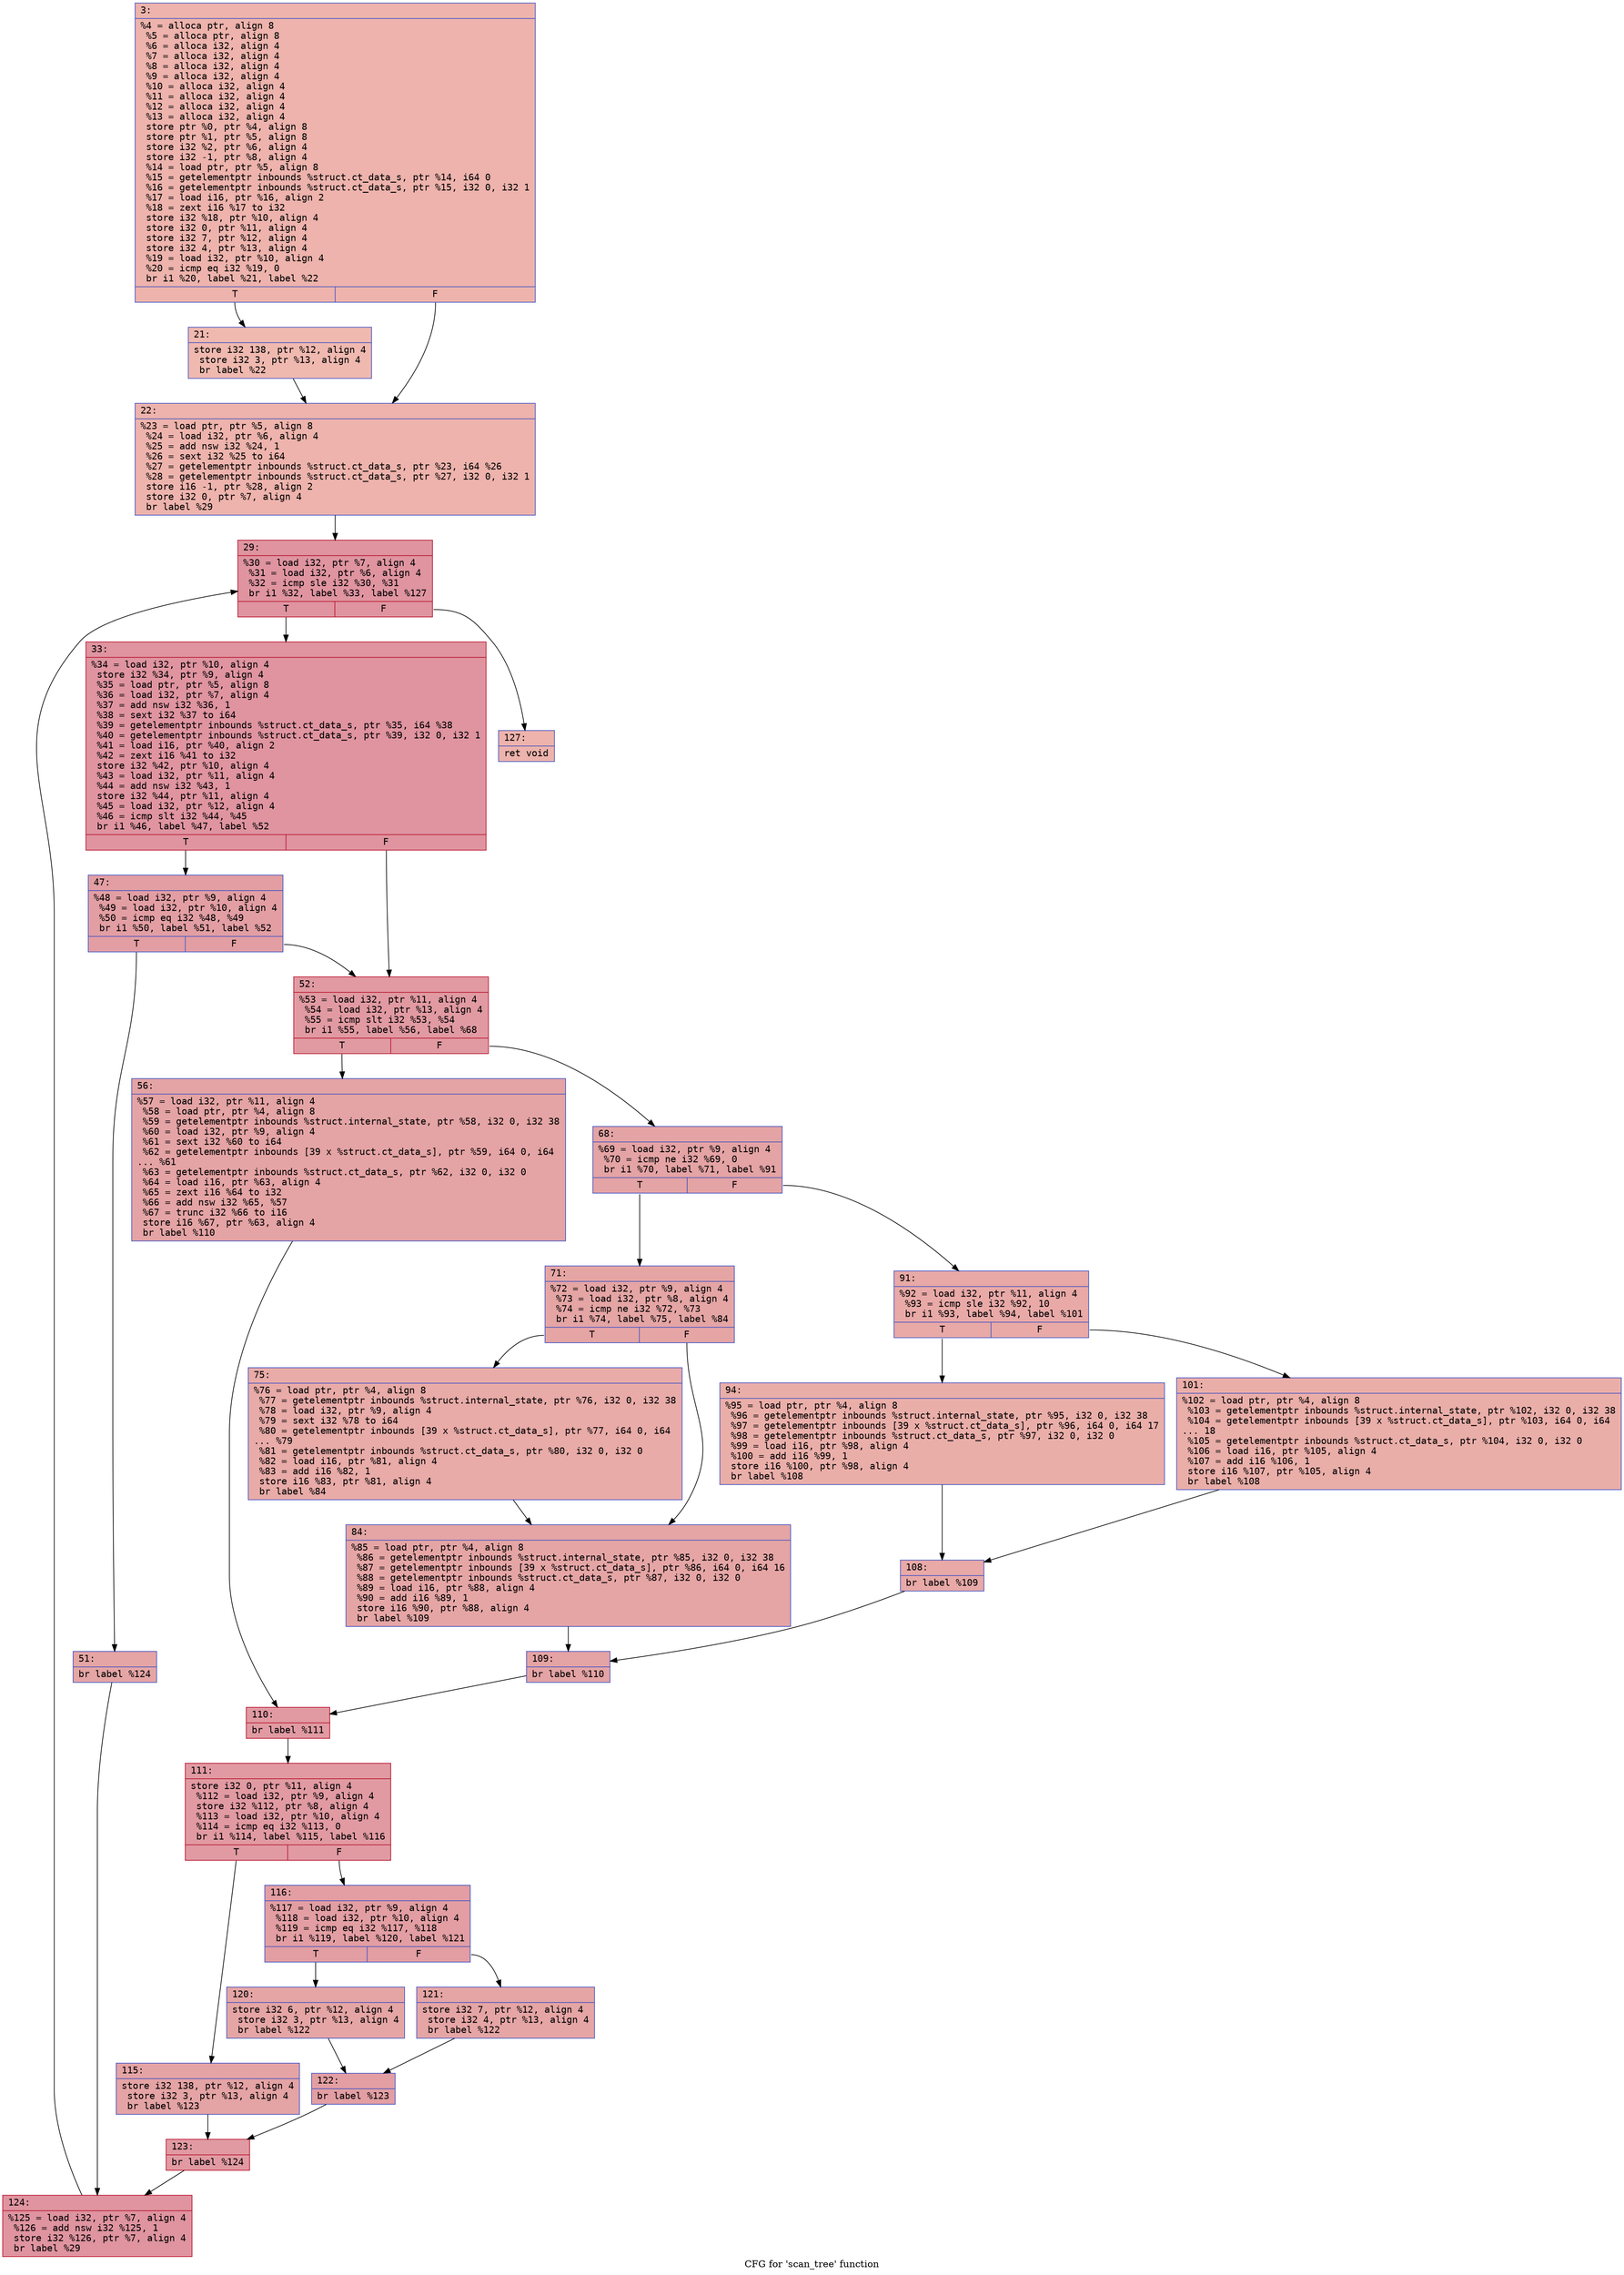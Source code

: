 digraph "CFG for 'scan_tree' function" {
	label="CFG for 'scan_tree' function";

	Node0x600002a47110 [shape=record,color="#3d50c3ff", style=filled, fillcolor="#d6524470" fontname="Courier",label="{3:\l|  %4 = alloca ptr, align 8\l  %5 = alloca ptr, align 8\l  %6 = alloca i32, align 4\l  %7 = alloca i32, align 4\l  %8 = alloca i32, align 4\l  %9 = alloca i32, align 4\l  %10 = alloca i32, align 4\l  %11 = alloca i32, align 4\l  %12 = alloca i32, align 4\l  %13 = alloca i32, align 4\l  store ptr %0, ptr %4, align 8\l  store ptr %1, ptr %5, align 8\l  store i32 %2, ptr %6, align 4\l  store i32 -1, ptr %8, align 4\l  %14 = load ptr, ptr %5, align 8\l  %15 = getelementptr inbounds %struct.ct_data_s, ptr %14, i64 0\l  %16 = getelementptr inbounds %struct.ct_data_s, ptr %15, i32 0, i32 1\l  %17 = load i16, ptr %16, align 2\l  %18 = zext i16 %17 to i32\l  store i32 %18, ptr %10, align 4\l  store i32 0, ptr %11, align 4\l  store i32 7, ptr %12, align 4\l  store i32 4, ptr %13, align 4\l  %19 = load i32, ptr %10, align 4\l  %20 = icmp eq i32 %19, 0\l  br i1 %20, label %21, label %22\l|{<s0>T|<s1>F}}"];
	Node0x600002a47110:s0 -> Node0x600002a47160[tooltip="3 -> 21\nProbability 37.50%" ];
	Node0x600002a47110:s1 -> Node0x600002a471b0[tooltip="3 -> 22\nProbability 62.50%" ];
	Node0x600002a47160 [shape=record,color="#3d50c3ff", style=filled, fillcolor="#de614d70" fontname="Courier",label="{21:\l|  store i32 138, ptr %12, align 4\l  store i32 3, ptr %13, align 4\l  br label %22\l}"];
	Node0x600002a47160 -> Node0x600002a471b0[tooltip="21 -> 22\nProbability 100.00%" ];
	Node0x600002a471b0 [shape=record,color="#3d50c3ff", style=filled, fillcolor="#d6524470" fontname="Courier",label="{22:\l|  %23 = load ptr, ptr %5, align 8\l  %24 = load i32, ptr %6, align 4\l  %25 = add nsw i32 %24, 1\l  %26 = sext i32 %25 to i64\l  %27 = getelementptr inbounds %struct.ct_data_s, ptr %23, i64 %26\l  %28 = getelementptr inbounds %struct.ct_data_s, ptr %27, i32 0, i32 1\l  store i16 -1, ptr %28, align 2\l  store i32 0, ptr %7, align 4\l  br label %29\l}"];
	Node0x600002a471b0 -> Node0x600002a47200[tooltip="22 -> 29\nProbability 100.00%" ];
	Node0x600002a47200 [shape=record,color="#b70d28ff", style=filled, fillcolor="#b70d2870" fontname="Courier",label="{29:\l|  %30 = load i32, ptr %7, align 4\l  %31 = load i32, ptr %6, align 4\l  %32 = icmp sle i32 %30, %31\l  br i1 %32, label %33, label %127\l|{<s0>T|<s1>F}}"];
	Node0x600002a47200:s0 -> Node0x600002a47250[tooltip="29 -> 33\nProbability 96.88%" ];
	Node0x600002a47200:s1 -> Node0x600002a47980[tooltip="29 -> 127\nProbability 3.12%" ];
	Node0x600002a47250 [shape=record,color="#b70d28ff", style=filled, fillcolor="#b70d2870" fontname="Courier",label="{33:\l|  %34 = load i32, ptr %10, align 4\l  store i32 %34, ptr %9, align 4\l  %35 = load ptr, ptr %5, align 8\l  %36 = load i32, ptr %7, align 4\l  %37 = add nsw i32 %36, 1\l  %38 = sext i32 %37 to i64\l  %39 = getelementptr inbounds %struct.ct_data_s, ptr %35, i64 %38\l  %40 = getelementptr inbounds %struct.ct_data_s, ptr %39, i32 0, i32 1\l  %41 = load i16, ptr %40, align 2\l  %42 = zext i16 %41 to i32\l  store i32 %42, ptr %10, align 4\l  %43 = load i32, ptr %11, align 4\l  %44 = add nsw i32 %43, 1\l  store i32 %44, ptr %11, align 4\l  %45 = load i32, ptr %12, align 4\l  %46 = icmp slt i32 %44, %45\l  br i1 %46, label %47, label %52\l|{<s0>T|<s1>F}}"];
	Node0x600002a47250:s0 -> Node0x600002a472a0[tooltip="33 -> 47\nProbability 50.00%" ];
	Node0x600002a47250:s1 -> Node0x600002a47340[tooltip="33 -> 52\nProbability 50.00%" ];
	Node0x600002a472a0 [shape=record,color="#3d50c3ff", style=filled, fillcolor="#be242e70" fontname="Courier",label="{47:\l|  %48 = load i32, ptr %9, align 4\l  %49 = load i32, ptr %10, align 4\l  %50 = icmp eq i32 %48, %49\l  br i1 %50, label %51, label %52\l|{<s0>T|<s1>F}}"];
	Node0x600002a472a0:s0 -> Node0x600002a472f0[tooltip="47 -> 51\nProbability 50.00%" ];
	Node0x600002a472a0:s1 -> Node0x600002a47340[tooltip="47 -> 52\nProbability 50.00%" ];
	Node0x600002a472f0 [shape=record,color="#3d50c3ff", style=filled, fillcolor="#c5333470" fontname="Courier",label="{51:\l|  br label %124\l}"];
	Node0x600002a472f0 -> Node0x600002a47930[tooltip="51 -> 124\nProbability 100.00%" ];
	Node0x600002a47340 [shape=record,color="#b70d28ff", style=filled, fillcolor="#bb1b2c70" fontname="Courier",label="{52:\l|  %53 = load i32, ptr %11, align 4\l  %54 = load i32, ptr %13, align 4\l  %55 = icmp slt i32 %53, %54\l  br i1 %55, label %56, label %68\l|{<s0>T|<s1>F}}"];
	Node0x600002a47340:s0 -> Node0x600002a47390[tooltip="52 -> 56\nProbability 50.00%" ];
	Node0x600002a47340:s1 -> Node0x600002a473e0[tooltip="52 -> 68\nProbability 50.00%" ];
	Node0x600002a47390 [shape=record,color="#3d50c3ff", style=filled, fillcolor="#c32e3170" fontname="Courier",label="{56:\l|  %57 = load i32, ptr %11, align 4\l  %58 = load ptr, ptr %4, align 8\l  %59 = getelementptr inbounds %struct.internal_state, ptr %58, i32 0, i32 38\l  %60 = load i32, ptr %9, align 4\l  %61 = sext i32 %60 to i64\l  %62 = getelementptr inbounds [39 x %struct.ct_data_s], ptr %59, i64 0, i64\l... %61\l  %63 = getelementptr inbounds %struct.ct_data_s, ptr %62, i32 0, i32 0\l  %64 = load i16, ptr %63, align 4\l  %65 = zext i16 %64 to i32\l  %66 = add nsw i32 %65, %57\l  %67 = trunc i32 %66 to i16\l  store i16 %67, ptr %63, align 4\l  br label %110\l}"];
	Node0x600002a47390 -> Node0x600002a476b0[tooltip="56 -> 110\nProbability 100.00%" ];
	Node0x600002a473e0 [shape=record,color="#3d50c3ff", style=filled, fillcolor="#c32e3170" fontname="Courier",label="{68:\l|  %69 = load i32, ptr %9, align 4\l  %70 = icmp ne i32 %69, 0\l  br i1 %70, label %71, label %91\l|{<s0>T|<s1>F}}"];
	Node0x600002a473e0:s0 -> Node0x600002a47430[tooltip="68 -> 71\nProbability 62.50%" ];
	Node0x600002a473e0:s1 -> Node0x600002a47520[tooltip="68 -> 91\nProbability 37.50%" ];
	Node0x600002a47430 [shape=record,color="#3d50c3ff", style=filled, fillcolor="#c5333470" fontname="Courier",label="{71:\l|  %72 = load i32, ptr %9, align 4\l  %73 = load i32, ptr %8, align 4\l  %74 = icmp ne i32 %72, %73\l  br i1 %74, label %75, label %84\l|{<s0>T|<s1>F}}"];
	Node0x600002a47430:s0 -> Node0x600002a47480[tooltip="71 -> 75\nProbability 50.00%" ];
	Node0x600002a47430:s1 -> Node0x600002a474d0[tooltip="71 -> 84\nProbability 50.00%" ];
	Node0x600002a47480 [shape=record,color="#3d50c3ff", style=filled, fillcolor="#cc403a70" fontname="Courier",label="{75:\l|  %76 = load ptr, ptr %4, align 8\l  %77 = getelementptr inbounds %struct.internal_state, ptr %76, i32 0, i32 38\l  %78 = load i32, ptr %9, align 4\l  %79 = sext i32 %78 to i64\l  %80 = getelementptr inbounds [39 x %struct.ct_data_s], ptr %77, i64 0, i64\l... %79\l  %81 = getelementptr inbounds %struct.ct_data_s, ptr %80, i32 0, i32 0\l  %82 = load i16, ptr %81, align 4\l  %83 = add i16 %82, 1\l  store i16 %83, ptr %81, align 4\l  br label %84\l}"];
	Node0x600002a47480 -> Node0x600002a474d0[tooltip="75 -> 84\nProbability 100.00%" ];
	Node0x600002a474d0 [shape=record,color="#3d50c3ff", style=filled, fillcolor="#c5333470" fontname="Courier",label="{84:\l|  %85 = load ptr, ptr %4, align 8\l  %86 = getelementptr inbounds %struct.internal_state, ptr %85, i32 0, i32 38\l  %87 = getelementptr inbounds [39 x %struct.ct_data_s], ptr %86, i64 0, i64 16\l  %88 = getelementptr inbounds %struct.ct_data_s, ptr %87, i32 0, i32 0\l  %89 = load i16, ptr %88, align 4\l  %90 = add i16 %89, 1\l  store i16 %90, ptr %88, align 4\l  br label %109\l}"];
	Node0x600002a474d0 -> Node0x600002a47660[tooltip="84 -> 109\nProbability 100.00%" ];
	Node0x600002a47520 [shape=record,color="#3d50c3ff", style=filled, fillcolor="#ca3b3770" fontname="Courier",label="{91:\l|  %92 = load i32, ptr %11, align 4\l  %93 = icmp sle i32 %92, 10\l  br i1 %93, label %94, label %101\l|{<s0>T|<s1>F}}"];
	Node0x600002a47520:s0 -> Node0x600002a47570[tooltip="91 -> 94\nProbability 50.00%" ];
	Node0x600002a47520:s1 -> Node0x600002a475c0[tooltip="91 -> 101\nProbability 50.00%" ];
	Node0x600002a47570 [shape=record,color="#3d50c3ff", style=filled, fillcolor="#d0473d70" fontname="Courier",label="{94:\l|  %95 = load ptr, ptr %4, align 8\l  %96 = getelementptr inbounds %struct.internal_state, ptr %95, i32 0, i32 38\l  %97 = getelementptr inbounds [39 x %struct.ct_data_s], ptr %96, i64 0, i64 17\l  %98 = getelementptr inbounds %struct.ct_data_s, ptr %97, i32 0, i32 0\l  %99 = load i16, ptr %98, align 4\l  %100 = add i16 %99, 1\l  store i16 %100, ptr %98, align 4\l  br label %108\l}"];
	Node0x600002a47570 -> Node0x600002a47610[tooltip="94 -> 108\nProbability 100.00%" ];
	Node0x600002a475c0 [shape=record,color="#3d50c3ff", style=filled, fillcolor="#d0473d70" fontname="Courier",label="{101:\l|  %102 = load ptr, ptr %4, align 8\l  %103 = getelementptr inbounds %struct.internal_state, ptr %102, i32 0, i32 38\l  %104 = getelementptr inbounds [39 x %struct.ct_data_s], ptr %103, i64 0, i64\l... 18\l  %105 = getelementptr inbounds %struct.ct_data_s, ptr %104, i32 0, i32 0\l  %106 = load i16, ptr %105, align 4\l  %107 = add i16 %106, 1\l  store i16 %107, ptr %105, align 4\l  br label %108\l}"];
	Node0x600002a475c0 -> Node0x600002a47610[tooltip="101 -> 108\nProbability 100.00%" ];
	Node0x600002a47610 [shape=record,color="#3d50c3ff", style=filled, fillcolor="#ca3b3770" fontname="Courier",label="{108:\l|  br label %109\l}"];
	Node0x600002a47610 -> Node0x600002a47660[tooltip="108 -> 109\nProbability 100.00%" ];
	Node0x600002a47660 [shape=record,color="#3d50c3ff", style=filled, fillcolor="#c32e3170" fontname="Courier",label="{109:\l|  br label %110\l}"];
	Node0x600002a47660 -> Node0x600002a476b0[tooltip="109 -> 110\nProbability 100.00%" ];
	Node0x600002a476b0 [shape=record,color="#b70d28ff", style=filled, fillcolor="#bb1b2c70" fontname="Courier",label="{110:\l|  br label %111\l}"];
	Node0x600002a476b0 -> Node0x600002a47700[tooltip="110 -> 111\nProbability 100.00%" ];
	Node0x600002a47700 [shape=record,color="#b70d28ff", style=filled, fillcolor="#bb1b2c70" fontname="Courier",label="{111:\l|  store i32 0, ptr %11, align 4\l  %112 = load i32, ptr %9, align 4\l  store i32 %112, ptr %8, align 4\l  %113 = load i32, ptr %10, align 4\l  %114 = icmp eq i32 %113, 0\l  br i1 %114, label %115, label %116\l|{<s0>T|<s1>F}}"];
	Node0x600002a47700:s0 -> Node0x600002a47750[tooltip="111 -> 115\nProbability 37.50%" ];
	Node0x600002a47700:s1 -> Node0x600002a477a0[tooltip="111 -> 116\nProbability 62.50%" ];
	Node0x600002a47750 [shape=record,color="#3d50c3ff", style=filled, fillcolor="#c32e3170" fontname="Courier",label="{115:\l|  store i32 138, ptr %12, align 4\l  store i32 3, ptr %13, align 4\l  br label %123\l}"];
	Node0x600002a47750 -> Node0x600002a478e0[tooltip="115 -> 123\nProbability 100.00%" ];
	Node0x600002a477a0 [shape=record,color="#3d50c3ff", style=filled, fillcolor="#be242e70" fontname="Courier",label="{116:\l|  %117 = load i32, ptr %9, align 4\l  %118 = load i32, ptr %10, align 4\l  %119 = icmp eq i32 %117, %118\l  br i1 %119, label %120, label %121\l|{<s0>T|<s1>F}}"];
	Node0x600002a477a0:s0 -> Node0x600002a477f0[tooltip="116 -> 120\nProbability 50.00%" ];
	Node0x600002a477a0:s1 -> Node0x600002a47840[tooltip="116 -> 121\nProbability 50.00%" ];
	Node0x600002a477f0 [shape=record,color="#3d50c3ff", style=filled, fillcolor="#c5333470" fontname="Courier",label="{120:\l|  store i32 6, ptr %12, align 4\l  store i32 3, ptr %13, align 4\l  br label %122\l}"];
	Node0x600002a477f0 -> Node0x600002a47890[tooltip="120 -> 122\nProbability 100.00%" ];
	Node0x600002a47840 [shape=record,color="#3d50c3ff", style=filled, fillcolor="#c5333470" fontname="Courier",label="{121:\l|  store i32 7, ptr %12, align 4\l  store i32 4, ptr %13, align 4\l  br label %122\l}"];
	Node0x600002a47840 -> Node0x600002a47890[tooltip="121 -> 122\nProbability 100.00%" ];
	Node0x600002a47890 [shape=record,color="#3d50c3ff", style=filled, fillcolor="#be242e70" fontname="Courier",label="{122:\l|  br label %123\l}"];
	Node0x600002a47890 -> Node0x600002a478e0[tooltip="122 -> 123\nProbability 100.00%" ];
	Node0x600002a478e0 [shape=record,color="#b70d28ff", style=filled, fillcolor="#bb1b2c70" fontname="Courier",label="{123:\l|  br label %124\l}"];
	Node0x600002a478e0 -> Node0x600002a47930[tooltip="123 -> 124\nProbability 100.00%" ];
	Node0x600002a47930 [shape=record,color="#b70d28ff", style=filled, fillcolor="#b70d2870" fontname="Courier",label="{124:\l|  %125 = load i32, ptr %7, align 4\l  %126 = add nsw i32 %125, 1\l  store i32 %126, ptr %7, align 4\l  br label %29\l}"];
	Node0x600002a47930 -> Node0x600002a47200[tooltip="124 -> 29\nProbability 100.00%" ];
	Node0x600002a47980 [shape=record,color="#3d50c3ff", style=filled, fillcolor="#d6524470" fontname="Courier",label="{127:\l|  ret void\l}"];
}
